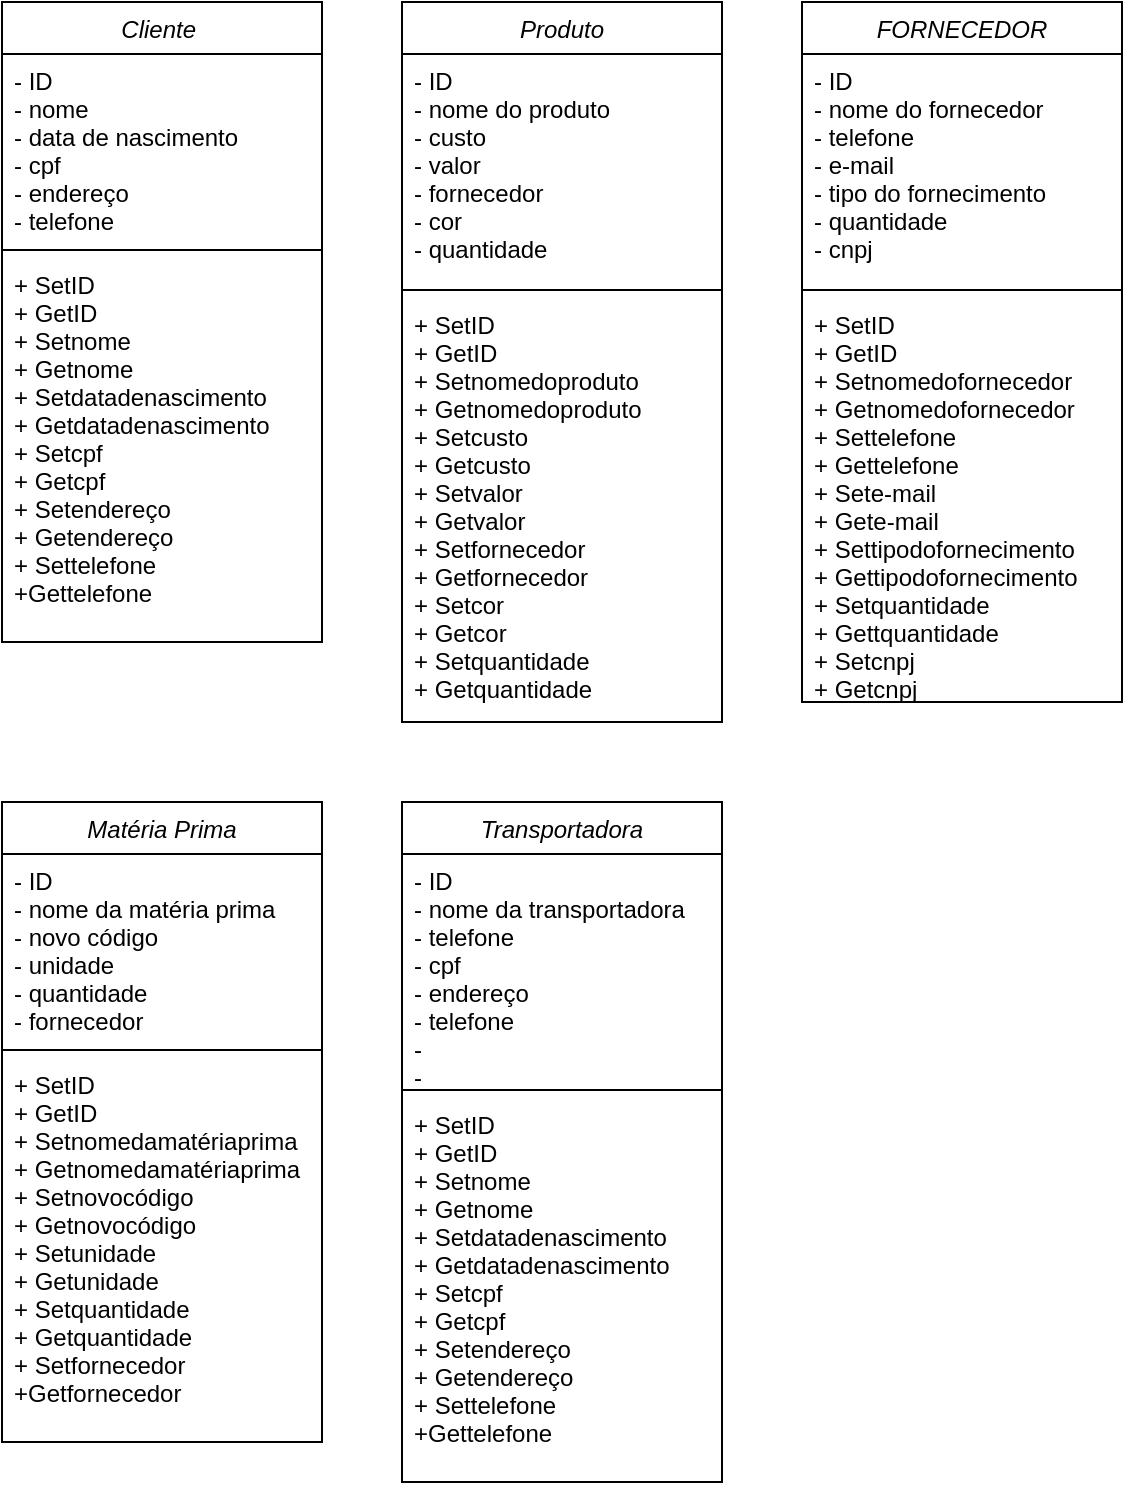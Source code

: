 <mxfile version="24.6.0" type="device">
  <diagram id="C5RBs43oDa-KdzZeNtuy" name="DIGRAMA DE CLASSES">
    <mxGraphModel dx="712" dy="772" grid="1" gridSize="10" guides="1" tooltips="1" connect="1" arrows="1" fold="1" page="1" pageScale="1" pageWidth="827" pageHeight="1169" math="0" shadow="0">
      <root>
        <mxCell id="WIyWlLk6GJQsqaUBKTNV-0" />
        <mxCell id="WIyWlLk6GJQsqaUBKTNV-1" parent="WIyWlLk6GJQsqaUBKTNV-0" />
        <mxCell id="zkfFHV4jXpPFQw0GAbJ--0" value="Cliente " style="swimlane;fontStyle=2;align=center;verticalAlign=top;childLayout=stackLayout;horizontal=1;startSize=26;horizontalStack=0;resizeParent=1;resizeLast=0;collapsible=1;marginBottom=0;rounded=0;shadow=0;strokeWidth=1;" parent="WIyWlLk6GJQsqaUBKTNV-1" vertex="1">
          <mxGeometry x="40" y="80" width="160" height="320" as="geometry">
            <mxRectangle x="230" y="140" width="160" height="26" as="alternateBounds" />
          </mxGeometry>
        </mxCell>
        <mxCell id="zkfFHV4jXpPFQw0GAbJ--1" value="- ID&#xa;- nome&#xa;- data de nascimento&#xa;- cpf&#xa;- endereço&#xa;- telefone &#xa;-&#xa;-" style="text;align=left;verticalAlign=top;spacingLeft=4;spacingRight=4;overflow=hidden;rotatable=0;points=[[0,0.5],[1,0.5]];portConstraint=eastwest;" parent="zkfFHV4jXpPFQw0GAbJ--0" vertex="1">
          <mxGeometry y="26" width="160" height="94" as="geometry" />
        </mxCell>
        <mxCell id="zkfFHV4jXpPFQw0GAbJ--4" value="" style="line;html=1;strokeWidth=1;align=left;verticalAlign=middle;spacingTop=-1;spacingLeft=3;spacingRight=3;rotatable=0;labelPosition=right;points=[];portConstraint=eastwest;" parent="zkfFHV4jXpPFQw0GAbJ--0" vertex="1">
          <mxGeometry y="120" width="160" height="8" as="geometry" />
        </mxCell>
        <mxCell id="zkfFHV4jXpPFQw0GAbJ--5" value="+ SetID &#xa;+ GetID&#xa;+ Setnome&#xa;+ Getnome&#xa;+ Setdatadenascimento &#xa;+ Getdatadenascimento&#xa;+ Setcpf&#xa;+ Getcpf&#xa;+ Setendereço&#xa;+ Getendereço&#xa;+ Settelefone&#xa;+Gettelefone" style="text;align=left;verticalAlign=top;spacingLeft=4;spacingRight=4;overflow=hidden;rotatable=0;points=[[0,0.5],[1,0.5]];portConstraint=eastwest;" parent="zkfFHV4jXpPFQw0GAbJ--0" vertex="1">
          <mxGeometry y="128" width="160" height="192" as="geometry" />
        </mxCell>
        <mxCell id="ldOpB9GHvph8RPzyLofs-0" value="Transportadora" style="swimlane;fontStyle=2;align=center;verticalAlign=top;childLayout=stackLayout;horizontal=1;startSize=26;horizontalStack=0;resizeParent=1;resizeLast=0;collapsible=1;marginBottom=0;rounded=0;shadow=0;strokeWidth=1;" parent="WIyWlLk6GJQsqaUBKTNV-1" vertex="1">
          <mxGeometry x="240" y="480" width="160" height="340" as="geometry">
            <mxRectangle x="230" y="140" width="160" height="26" as="alternateBounds" />
          </mxGeometry>
        </mxCell>
        <mxCell id="ldOpB9GHvph8RPzyLofs-1" value="- ID&#xa;- nome da transportadora&#xa;- telefone&#xa;- cpf&#xa;- endereço&#xa;- telefone &#xa;-&#xa;-" style="text;align=left;verticalAlign=top;spacingLeft=4;spacingRight=4;overflow=hidden;rotatable=0;points=[[0,0.5],[1,0.5]];portConstraint=eastwest;" parent="ldOpB9GHvph8RPzyLofs-0" vertex="1">
          <mxGeometry y="26" width="160" height="114" as="geometry" />
        </mxCell>
        <mxCell id="ldOpB9GHvph8RPzyLofs-2" value="" style="line;html=1;strokeWidth=1;align=left;verticalAlign=middle;spacingTop=-1;spacingLeft=3;spacingRight=3;rotatable=0;labelPosition=right;points=[];portConstraint=eastwest;" parent="ldOpB9GHvph8RPzyLofs-0" vertex="1">
          <mxGeometry y="140" width="160" height="8" as="geometry" />
        </mxCell>
        <mxCell id="ldOpB9GHvph8RPzyLofs-3" value="+ SetID &#xa;+ GetID&#xa;+ Setnome&#xa;+ Getnome&#xa;+ Setdatadenascimento &#xa;+ Getdatadenascimento&#xa;+ Setcpf&#xa;+ Getcpf&#xa;+ Setendereço&#xa;+ Getendereço&#xa;+ Settelefone&#xa;+Gettelefone" style="text;align=left;verticalAlign=top;spacingLeft=4;spacingRight=4;overflow=hidden;rotatable=0;points=[[0,0.5],[1,0.5]];portConstraint=eastwest;" parent="ldOpB9GHvph8RPzyLofs-0" vertex="1">
          <mxGeometry y="148" width="160" height="192" as="geometry" />
        </mxCell>
        <mxCell id="ldOpB9GHvph8RPzyLofs-4" value="Matéria Prima" style="swimlane;fontStyle=2;align=center;verticalAlign=top;childLayout=stackLayout;horizontal=1;startSize=26;horizontalStack=0;resizeParent=1;resizeLast=0;collapsible=1;marginBottom=0;rounded=0;shadow=0;strokeWidth=1;" parent="WIyWlLk6GJQsqaUBKTNV-1" vertex="1">
          <mxGeometry x="40" y="480" width="160" height="320" as="geometry">
            <mxRectangle x="230" y="140" width="160" height="26" as="alternateBounds" />
          </mxGeometry>
        </mxCell>
        <mxCell id="ldOpB9GHvph8RPzyLofs-5" value="- ID&#xa;- nome da matéria prima &#xa;- novo código&#xa;- unidade&#xa;- quantidade&#xa;- fornecedor &#xa;-&#xa;-" style="text;align=left;verticalAlign=top;spacingLeft=4;spacingRight=4;overflow=hidden;rotatable=0;points=[[0,0.5],[1,0.5]];portConstraint=eastwest;" parent="ldOpB9GHvph8RPzyLofs-4" vertex="1">
          <mxGeometry y="26" width="160" height="94" as="geometry" />
        </mxCell>
        <mxCell id="ldOpB9GHvph8RPzyLofs-6" value="" style="line;html=1;strokeWidth=1;align=left;verticalAlign=middle;spacingTop=-1;spacingLeft=3;spacingRight=3;rotatable=0;labelPosition=right;points=[];portConstraint=eastwest;" parent="ldOpB9GHvph8RPzyLofs-4" vertex="1">
          <mxGeometry y="120" width="160" height="8" as="geometry" />
        </mxCell>
        <mxCell id="ldOpB9GHvph8RPzyLofs-7" value="+ SetID &#xa;+ GetID&#xa;+ Setnomedamatériaprima&#xa;+ Getnomedamatériaprima&#xa;+ Setnovocódigo &#xa;+ Getnovocódigo&#xa;+ Setunidade&#xa;+ Getunidade&#xa;+ Setquantidade&#xa;+ Getquantidade&#xa;+ Setfornecedor &#xa;+Getfornecedor" style="text;align=left;verticalAlign=top;spacingLeft=4;spacingRight=4;overflow=hidden;rotatable=0;points=[[0,0.5],[1,0.5]];portConstraint=eastwest;" parent="ldOpB9GHvph8RPzyLofs-4" vertex="1">
          <mxGeometry y="128" width="160" height="192" as="geometry" />
        </mxCell>
        <mxCell id="ldOpB9GHvph8RPzyLofs-8" value="FORNECEDOR" style="swimlane;fontStyle=2;align=center;verticalAlign=top;childLayout=stackLayout;horizontal=1;startSize=26;horizontalStack=0;resizeParent=1;resizeLast=0;collapsible=1;marginBottom=0;rounded=0;shadow=0;strokeWidth=1;" parent="WIyWlLk6GJQsqaUBKTNV-1" vertex="1">
          <mxGeometry x="440" y="80" width="160" height="350" as="geometry">
            <mxRectangle x="230" y="140" width="160" height="26" as="alternateBounds" />
          </mxGeometry>
        </mxCell>
        <mxCell id="ldOpB9GHvph8RPzyLofs-9" value="- ID&#xa;- nome do fornecedor&#xa;- telefone&#xa;- e-mail&#xa;- tipo do fornecimento &#xa;- quantidade&#xa;- cnpj&#xa;" style="text;align=left;verticalAlign=top;spacingLeft=4;spacingRight=4;overflow=hidden;rotatable=0;points=[[0,0.5],[1,0.5]];portConstraint=eastwest;" parent="ldOpB9GHvph8RPzyLofs-8" vertex="1">
          <mxGeometry y="26" width="160" height="114" as="geometry" />
        </mxCell>
        <mxCell id="ldOpB9GHvph8RPzyLofs-10" value="" style="line;html=1;strokeWidth=1;align=left;verticalAlign=middle;spacingTop=-1;spacingLeft=3;spacingRight=3;rotatable=0;labelPosition=right;points=[];portConstraint=eastwest;" parent="ldOpB9GHvph8RPzyLofs-8" vertex="1">
          <mxGeometry y="140" width="160" height="8" as="geometry" />
        </mxCell>
        <mxCell id="ldOpB9GHvph8RPzyLofs-11" value="+ SetID &#xa;+ GetID&#xa;+ Setnomedofornecedor&#xa;+ Getnomedofornecedor&#xa;+ Settelefone&#xa;+ Gettelefone&#xa;+ Sete-mail&#xa;+ Gete-mail&#xa;+ Settipodofornecimento&#xa;+ Gettipodofornecimento&#xa;+ Setquantidade&#xa;+ Gettquantidade&#xa;+ Setcnpj&#xa;+ Getcnpj&#xa;&#xa;" style="text;align=left;verticalAlign=top;spacingLeft=4;spacingRight=4;overflow=hidden;rotatable=0;points=[[0,0.5],[1,0.5]];portConstraint=eastwest;" parent="ldOpB9GHvph8RPzyLofs-8" vertex="1">
          <mxGeometry y="148" width="160" height="202" as="geometry" />
        </mxCell>
        <mxCell id="ldOpB9GHvph8RPzyLofs-12" value="Produto" style="swimlane;fontStyle=2;align=center;verticalAlign=top;childLayout=stackLayout;horizontal=1;startSize=26;horizontalStack=0;resizeParent=1;resizeLast=0;collapsible=1;marginBottom=0;rounded=0;shadow=0;strokeWidth=1;" parent="WIyWlLk6GJQsqaUBKTNV-1" vertex="1">
          <mxGeometry x="240" y="80" width="160" height="360" as="geometry">
            <mxRectangle x="230" y="140" width="160" height="26" as="alternateBounds" />
          </mxGeometry>
        </mxCell>
        <mxCell id="ldOpB9GHvph8RPzyLofs-13" value="- ID&#xa;- nome do produto&#xa;- custo&#xa;- valor&#xa;- fornecedor&#xa;- cor  &#xa;- quantidade" style="text;align=left;verticalAlign=top;spacingLeft=4;spacingRight=4;overflow=hidden;rotatable=0;points=[[0,0.5],[1,0.5]];portConstraint=eastwest;" parent="ldOpB9GHvph8RPzyLofs-12" vertex="1">
          <mxGeometry y="26" width="160" height="114" as="geometry" />
        </mxCell>
        <mxCell id="ldOpB9GHvph8RPzyLofs-14" value="" style="line;html=1;strokeWidth=1;align=left;verticalAlign=middle;spacingTop=-1;spacingLeft=3;spacingRight=3;rotatable=0;labelPosition=right;points=[];portConstraint=eastwest;" parent="ldOpB9GHvph8RPzyLofs-12" vertex="1">
          <mxGeometry y="140" width="160" height="8" as="geometry" />
        </mxCell>
        <mxCell id="ldOpB9GHvph8RPzyLofs-15" value="+ SetID &#xa;+ GetID&#xa;+ Setnomedoproduto&#xa;+ Getnomedoproduto&#xa;+ Setcusto &#xa;+ Getcusto&#xa;+ Setvalor&#xa;+ Getvalor&#xa;+ Setfornecedor&#xa;+ Getfornecedor&#xa;+ Setcor&#xa;+ Getcor&#xa;+ Setquantidade&#xa;+ Getquantidade" style="text;align=left;verticalAlign=top;spacingLeft=4;spacingRight=4;overflow=hidden;rotatable=0;points=[[0,0.5],[1,0.5]];portConstraint=eastwest;" parent="ldOpB9GHvph8RPzyLofs-12" vertex="1">
          <mxGeometry y="148" width="160" height="212" as="geometry" />
        </mxCell>
      </root>
    </mxGraphModel>
  </diagram>
</mxfile>
